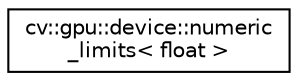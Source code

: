 digraph "Graphical Class Hierarchy"
{
 // LATEX_PDF_SIZE
  edge [fontname="Helvetica",fontsize="10",labelfontname="Helvetica",labelfontsize="10"];
  node [fontname="Helvetica",fontsize="10",shape=record];
  rankdir="LR";
  Node0 [label="cv::gpu::device::numeric\l_limits\< float \>",height=0.2,width=0.4,color="black", fillcolor="white", style="filled",URL="$structcv_1_1gpu_1_1device_1_1numeric__limits_3_01float_01_4.html",tooltip=" "];
}
